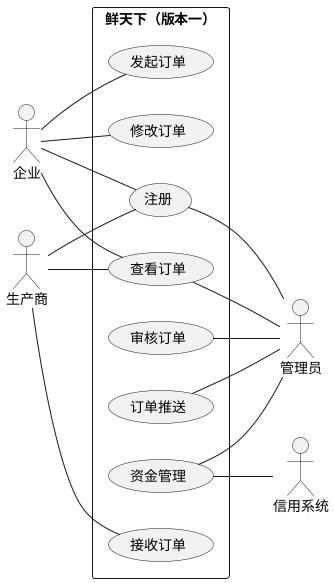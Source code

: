 @startuml
left to right direction
skinparam packageStyle rectangle
' skinparam roundcorner 80
actor 企业
actor 生产商
actor 信用系统
actor 管理员
rectangle 鲜天下（版本一） {
  企业 -- (注册)  
  企业 -- (发起订单)
  企业 -- (查看订单)
  企业 -- (修改订单) 
  (审核订单) -- 管理员
  (资金管理) -- 管理员
  (注册) -- 管理员
  (订单推送) -- 管理员
  (查看订单) -- 管理员
  生产商 -- (接收订单)
  生产商 -- (注册)
  生产商 -- (查看订单) 
  (资金管理) -- 信用系统
 
}
@enduml


@startuml
left to right direction
skinparam packageStyle rectangle
' skinparam roundcorner 80
actor 企业
actor 生产商
actor 信用系统
actor 管理员
actor 授信系统
rectangle 鲜天下（版本二） {
  企业 -- (注册)  
  企业 -- (发起订单)
  企业 -- (支付定金)
  企业 -- (查看订单)
  企业 -- (修改订单) 
  (审核订单) -- 管理员
  (资金管理) -- 管理员
  (注册) -- 管理员
  (订单推送) -- 管理员
  (查看订单) -- 管理员
  生产商 -- (接收订单)
  生产商 -- (申请资金)
  生产商 -- (注册)
  生产商 -- (查看订单) 
  (审核订单) -- 授信系统
  (发起订单) .> (审核订单) : include
  (修改订单) .> (审核订单) : include
  (接收订单) .> (审核订单) : include
  (申请资金) .> (资金管理) : include
  (支付定金) .> (资金管理) : include
}
@enduml

